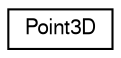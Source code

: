 digraph G
{
  edge [fontname="FreeSans",fontsize="10",labelfontname="FreeSans",labelfontsize="10"];
  node [fontname="FreeSans",fontsize="10",shape=record];
  rankdir="LR";
  Node1 [label="Point3D",height=0.2,width=0.4,color="black", fillcolor="white", style="filled",URL="$classorg_1_1octave_1_1graphics_1_1_point3_d.html"];
}
